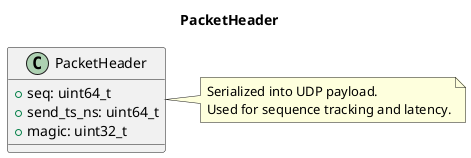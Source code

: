 @startuml
title PacketHeader
class PacketHeader {
  + seq: uint64_t
  + send_ts_ns: uint64_t
  + magic: uint32_t
}
note right of PacketHeader
Serialized into UDP payload.
Used for sequence tracking and latency.
end note
@enduml
